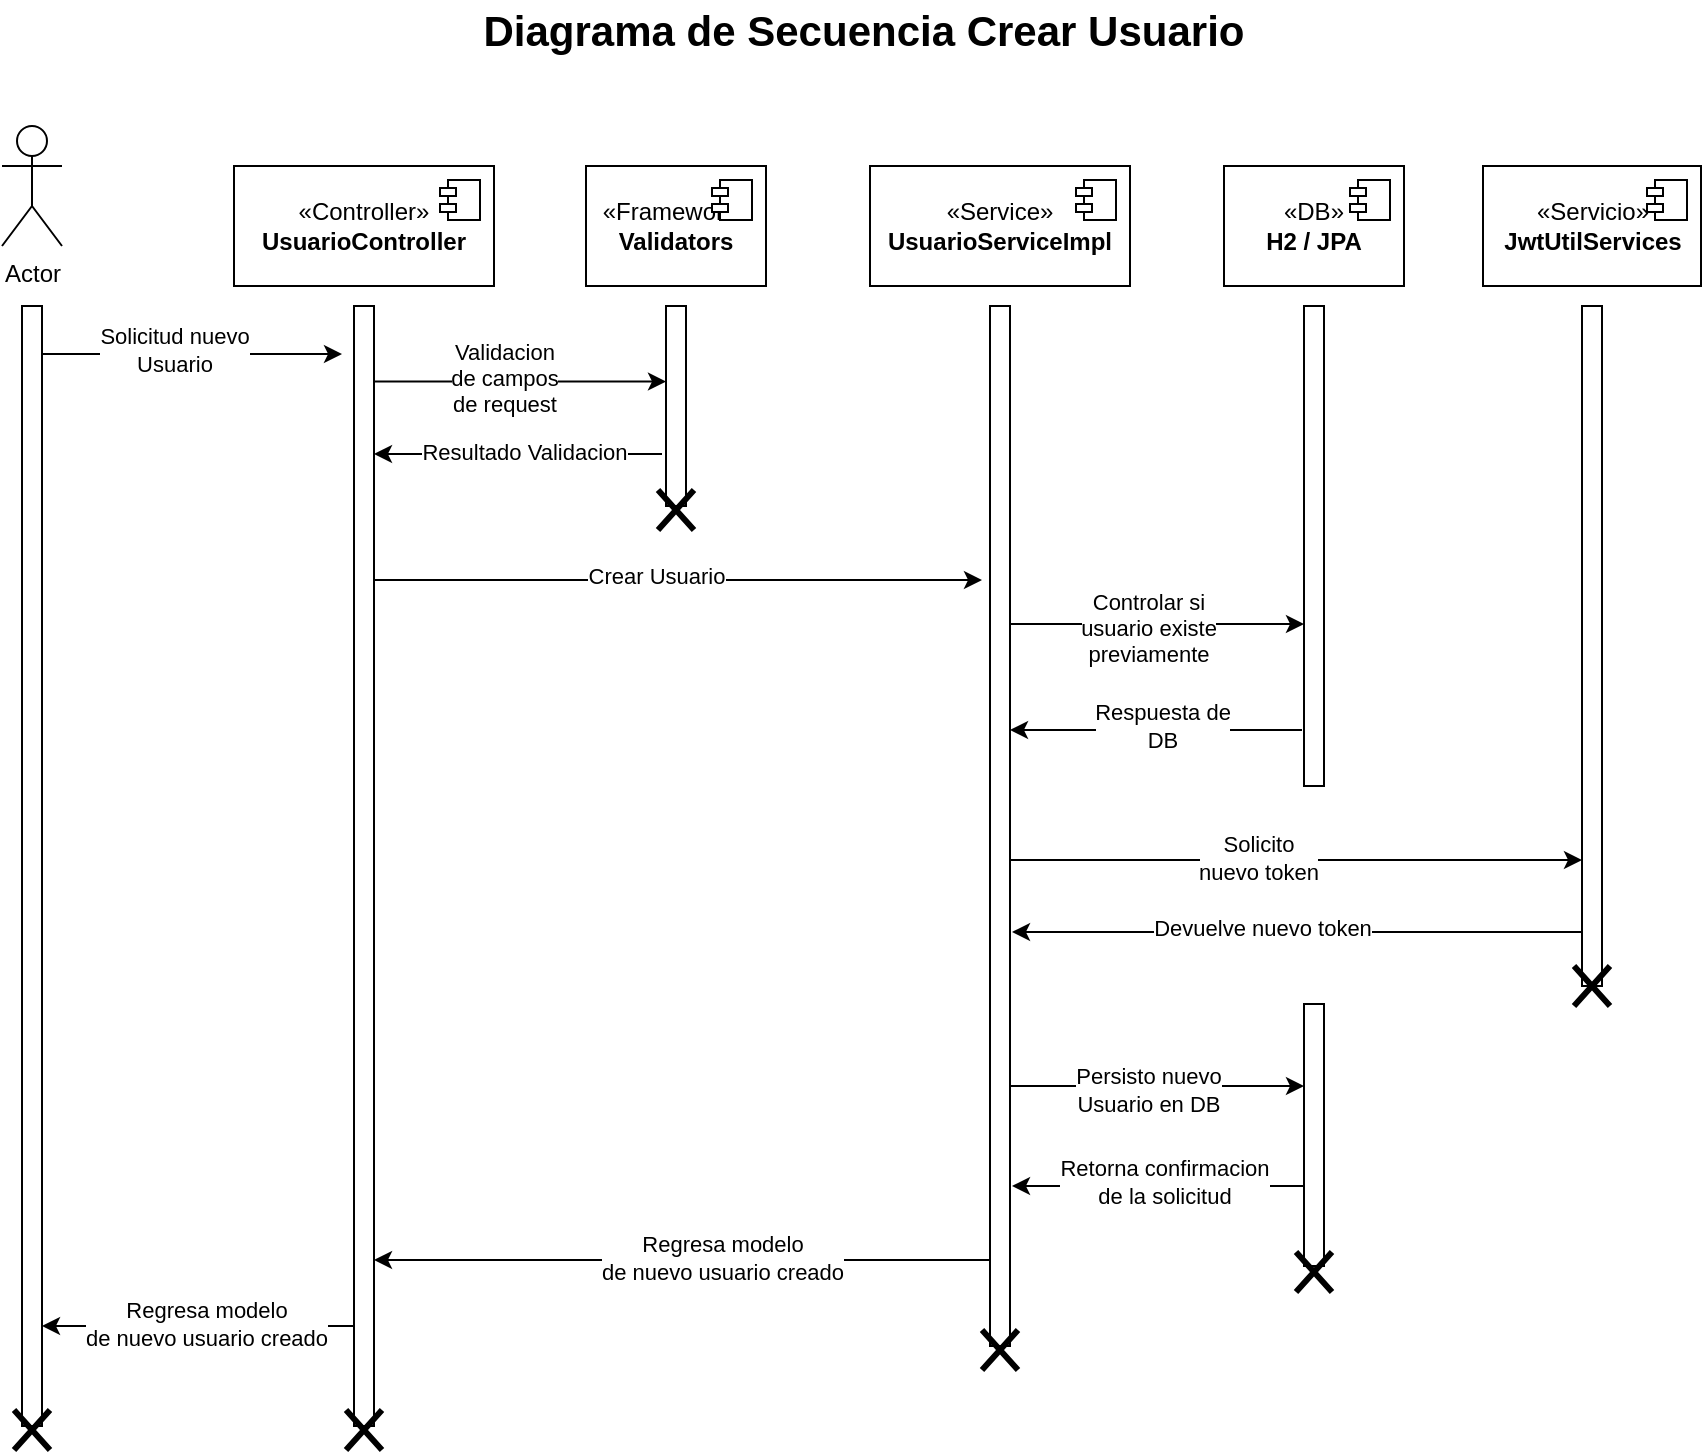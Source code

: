 <mxfile version="21.3.2" type="device">
  <diagram name="Página-1" id="7LPot5LNF6sSoqkXqpwD">
    <mxGraphModel dx="2390" dy="1243" grid="1" gridSize="10" guides="1" tooltips="1" connect="1" arrows="1" fold="1" page="1" pageScale="1" pageWidth="827" pageHeight="1169" math="0" shadow="0">
      <root>
        <mxCell id="0" />
        <mxCell id="1" parent="0" />
        <mxCell id="EFKtEG06dirfnmwWEddL-14" value="" style="html=1;points=[];perimeter=orthogonalPerimeter;outlineConnect=0;targetShapes=umlLifeline;portConstraint=eastwest;newEdgeStyle={&quot;edgeStyle&quot;:&quot;elbowEdgeStyle&quot;,&quot;elbow&quot;:&quot;vertical&quot;,&quot;curved&quot;:0,&quot;rounded&quot;:0};" vertex="1" parent="1">
          <mxGeometry x="93" y="174" width="10" height="560" as="geometry" />
        </mxCell>
        <mxCell id="EFKtEG06dirfnmwWEddL-15" value="Actor" style="shape=umlActor;verticalLabelPosition=bottom;verticalAlign=top;html=1;" vertex="1" parent="1">
          <mxGeometry x="83" y="84" width="30" height="60" as="geometry" />
        </mxCell>
        <mxCell id="EFKtEG06dirfnmwWEddL-16" value="" style="html=1;points=[];perimeter=orthogonalPerimeter;outlineConnect=0;targetShapes=umlLifeline;portConstraint=eastwest;newEdgeStyle={&quot;edgeStyle&quot;:&quot;elbowEdgeStyle&quot;,&quot;elbow&quot;:&quot;vertical&quot;,&quot;curved&quot;:0,&quot;rounded&quot;:0};" vertex="1" parent="1">
          <mxGeometry x="259" y="174" width="10" height="560" as="geometry" />
        </mxCell>
        <mxCell id="EFKtEG06dirfnmwWEddL-17" value="" style="html=1;points=[];perimeter=orthogonalPerimeter;outlineConnect=0;targetShapes=umlLifeline;portConstraint=eastwest;newEdgeStyle={&quot;edgeStyle&quot;:&quot;elbowEdgeStyle&quot;,&quot;elbow&quot;:&quot;vertical&quot;,&quot;curved&quot;:0,&quot;rounded&quot;:0};" vertex="1" parent="1">
          <mxGeometry x="577" y="174" width="10" height="520" as="geometry" />
        </mxCell>
        <mxCell id="EFKtEG06dirfnmwWEddL-18" value="" style="html=1;points=[];perimeter=orthogonalPerimeter;outlineConnect=0;targetShapes=umlLifeline;portConstraint=eastwest;newEdgeStyle={&quot;edgeStyle&quot;:&quot;elbowEdgeStyle&quot;,&quot;elbow&quot;:&quot;vertical&quot;,&quot;curved&quot;:0,&quot;rounded&quot;:0};" vertex="1" parent="1">
          <mxGeometry x="734" y="174" width="10" height="240" as="geometry" />
        </mxCell>
        <mxCell id="EFKtEG06dirfnmwWEddL-19" value="" style="html=1;points=[];perimeter=orthogonalPerimeter;outlineConnect=0;targetShapes=umlLifeline;portConstraint=eastwest;newEdgeStyle={&quot;edgeStyle&quot;:&quot;elbowEdgeStyle&quot;,&quot;elbow&quot;:&quot;vertical&quot;,&quot;curved&quot;:0,&quot;rounded&quot;:0};" vertex="1" parent="1">
          <mxGeometry x="734" y="523" width="10" height="131" as="geometry" />
        </mxCell>
        <mxCell id="EFKtEG06dirfnmwWEddL-22" value="&lt;div&gt;«Controller»&lt;b&gt;&lt;br&gt;&lt;/b&gt;&lt;/div&gt;&lt;div&gt;&lt;b&gt;UsuarioController&lt;/b&gt;&lt;/div&gt;" style="html=1;dropTarget=0;whiteSpace=wrap;" vertex="1" parent="1">
          <mxGeometry x="199" y="104" width="130" height="60" as="geometry" />
        </mxCell>
        <mxCell id="EFKtEG06dirfnmwWEddL-23" value="" style="shape=module;jettyWidth=8;jettyHeight=4;" vertex="1" parent="EFKtEG06dirfnmwWEddL-22">
          <mxGeometry x="1" width="20" height="20" relative="1" as="geometry">
            <mxPoint x="-27" y="7" as="offset" />
          </mxGeometry>
        </mxCell>
        <mxCell id="EFKtEG06dirfnmwWEddL-24" value="&lt;div&gt;«Service»&lt;b&gt;&lt;br&gt;&lt;/b&gt;&lt;/div&gt;&lt;div&gt;&lt;b&gt;UsuarioServiceImpl&lt;/b&gt;&lt;/div&gt;" style="html=1;dropTarget=0;whiteSpace=wrap;" vertex="1" parent="1">
          <mxGeometry x="517" y="104" width="130" height="60" as="geometry" />
        </mxCell>
        <mxCell id="EFKtEG06dirfnmwWEddL-25" value="" style="shape=module;jettyWidth=8;jettyHeight=4;" vertex="1" parent="EFKtEG06dirfnmwWEddL-24">
          <mxGeometry x="1" width="20" height="20" relative="1" as="geometry">
            <mxPoint x="-27" y="7" as="offset" />
          </mxGeometry>
        </mxCell>
        <mxCell id="EFKtEG06dirfnmwWEddL-26" value="&lt;div&gt;«DB»&lt;b&gt;&lt;br&gt;&lt;/b&gt;&lt;/div&gt;&lt;div&gt;&lt;b&gt;H2 / JPA&lt;br&gt;&lt;/b&gt;&lt;/div&gt;" style="html=1;dropTarget=0;whiteSpace=wrap;" vertex="1" parent="1">
          <mxGeometry x="694" y="104" width="90" height="60" as="geometry" />
        </mxCell>
        <mxCell id="EFKtEG06dirfnmwWEddL-27" value="" style="shape=module;jettyWidth=8;jettyHeight=4;" vertex="1" parent="EFKtEG06dirfnmwWEddL-26">
          <mxGeometry x="1" width="20" height="20" relative="1" as="geometry">
            <mxPoint x="-27" y="7" as="offset" />
          </mxGeometry>
        </mxCell>
        <mxCell id="EFKtEG06dirfnmwWEddL-30" value="" style="endArrow=classic;html=1;rounded=0;" edge="1" parent="1">
          <mxGeometry width="50" height="50" relative="1" as="geometry">
            <mxPoint x="103" y="198" as="sourcePoint" />
            <mxPoint x="253" y="198" as="targetPoint" />
          </mxGeometry>
        </mxCell>
        <mxCell id="EFKtEG06dirfnmwWEddL-31" value="&lt;div&gt;Solicitud nuevo &lt;br&gt;&lt;/div&gt;&lt;div&gt;Usuario&lt;/div&gt;" style="edgeLabel;html=1;align=center;verticalAlign=middle;resizable=0;points=[];" vertex="1" connectable="0" parent="EFKtEG06dirfnmwWEddL-30">
          <mxGeometry x="-0.212" y="2" relative="1" as="geometry">
            <mxPoint x="7" as="offset" />
          </mxGeometry>
        </mxCell>
        <mxCell id="EFKtEG06dirfnmwWEddL-32" value="" style="endArrow=classic;html=1;rounded=0;" edge="1" parent="1">
          <mxGeometry width="50" height="50" relative="1" as="geometry">
            <mxPoint x="269" y="211.75" as="sourcePoint" />
            <mxPoint x="415" y="211.75" as="targetPoint" />
          </mxGeometry>
        </mxCell>
        <mxCell id="EFKtEG06dirfnmwWEddL-33" value="&lt;div&gt;Validacion&lt;/div&gt;&lt;div&gt;de campos&lt;br&gt;&lt;/div&gt;&lt;div&gt;de request&lt;br&gt;&lt;/div&gt;" style="edgeLabel;html=1;align=center;verticalAlign=middle;resizable=0;points=[];" vertex="1" connectable="0" parent="EFKtEG06dirfnmwWEddL-32">
          <mxGeometry x="-0.212" y="2" relative="1" as="geometry">
            <mxPoint x="7" as="offset" />
          </mxGeometry>
        </mxCell>
        <mxCell id="EFKtEG06dirfnmwWEddL-34" value="" style="html=1;points=[];perimeter=orthogonalPerimeter;outlineConnect=0;targetShapes=umlLifeline;portConstraint=eastwest;newEdgeStyle={&quot;edgeStyle&quot;:&quot;elbowEdgeStyle&quot;,&quot;elbow&quot;:&quot;vertical&quot;,&quot;curved&quot;:0,&quot;rounded&quot;:0};" vertex="1" parent="1">
          <mxGeometry x="415" y="174" width="10" height="100" as="geometry" />
        </mxCell>
        <mxCell id="EFKtEG06dirfnmwWEddL-35" value="&lt;div&gt;«Framework»&lt;b&gt;&lt;br&gt;&lt;/b&gt;&lt;/div&gt;&lt;div&gt;&lt;b&gt;Validators&lt;/b&gt;&lt;/div&gt;" style="html=1;dropTarget=0;whiteSpace=wrap;" vertex="1" parent="1">
          <mxGeometry x="375" y="104" width="90" height="60" as="geometry" />
        </mxCell>
        <mxCell id="EFKtEG06dirfnmwWEddL-36" value="" style="shape=module;jettyWidth=8;jettyHeight=4;" vertex="1" parent="EFKtEG06dirfnmwWEddL-35">
          <mxGeometry x="1" width="20" height="20" relative="1" as="geometry">
            <mxPoint x="-27" y="7" as="offset" />
          </mxGeometry>
        </mxCell>
        <mxCell id="EFKtEG06dirfnmwWEddL-37" value="" style="shape=umlDestroy;whiteSpace=wrap;html=1;strokeWidth=3;targetShapes=umlLifeline;" vertex="1" parent="1">
          <mxGeometry x="411" y="266" width="18" height="20" as="geometry" />
        </mxCell>
        <mxCell id="EFKtEG06dirfnmwWEddL-38" value="" style="endArrow=classic;html=1;rounded=0;" edge="1" parent="1">
          <mxGeometry width="50" height="50" relative="1" as="geometry">
            <mxPoint x="413" y="248" as="sourcePoint" />
            <mxPoint x="269" y="248" as="targetPoint" />
          </mxGeometry>
        </mxCell>
        <mxCell id="EFKtEG06dirfnmwWEddL-39" value="Resultado Validacion" style="edgeLabel;html=1;align=center;verticalAlign=middle;resizable=0;points=[];" vertex="1" connectable="0" parent="EFKtEG06dirfnmwWEddL-38">
          <mxGeometry x="-0.212" y="2" relative="1" as="geometry">
            <mxPoint x="-13" y="-3" as="offset" />
          </mxGeometry>
        </mxCell>
        <mxCell id="EFKtEG06dirfnmwWEddL-40" value="" style="html=1;points=[];perimeter=orthogonalPerimeter;outlineConnect=0;targetShapes=umlLifeline;portConstraint=eastwest;newEdgeStyle={&quot;edgeStyle&quot;:&quot;elbowEdgeStyle&quot;,&quot;elbow&quot;:&quot;vertical&quot;,&quot;curved&quot;:0,&quot;rounded&quot;:0};" vertex="1" parent="1">
          <mxGeometry x="873" y="174" width="10" height="340" as="geometry" />
        </mxCell>
        <mxCell id="EFKtEG06dirfnmwWEddL-42" value="&lt;div&gt;«Servicio»&lt;b&gt;&lt;br&gt;&lt;/b&gt;&lt;/div&gt;&lt;div&gt;&lt;b&gt;JwtUtilServices&lt;br&gt;&lt;/b&gt;&lt;/div&gt;" style="html=1;dropTarget=0;whiteSpace=wrap;" vertex="1" parent="1">
          <mxGeometry x="823.5" y="104" width="109" height="60" as="geometry" />
        </mxCell>
        <mxCell id="EFKtEG06dirfnmwWEddL-43" value="" style="shape=module;jettyWidth=8;jettyHeight=4;" vertex="1" parent="EFKtEG06dirfnmwWEddL-42">
          <mxGeometry x="1" width="20" height="20" relative="1" as="geometry">
            <mxPoint x="-27" y="7" as="offset" />
          </mxGeometry>
        </mxCell>
        <mxCell id="EFKtEG06dirfnmwWEddL-44" value="" style="endArrow=classic;html=1;rounded=0;" edge="1" parent="1">
          <mxGeometry width="50" height="50" relative="1" as="geometry">
            <mxPoint x="269" y="311" as="sourcePoint" />
            <mxPoint x="573" y="311" as="targetPoint" />
          </mxGeometry>
        </mxCell>
        <mxCell id="EFKtEG06dirfnmwWEddL-45" value="Crear Usuario" style="edgeLabel;html=1;align=center;verticalAlign=middle;resizable=0;points=[];" vertex="1" connectable="0" parent="EFKtEG06dirfnmwWEddL-44">
          <mxGeometry x="-0.212" y="2" relative="1" as="geometry">
            <mxPoint x="21" as="offset" />
          </mxGeometry>
        </mxCell>
        <mxCell id="EFKtEG06dirfnmwWEddL-46" value="" style="endArrow=classic;html=1;rounded=0;" edge="1" parent="1">
          <mxGeometry width="50" height="50" relative="1" as="geometry">
            <mxPoint x="587" y="333" as="sourcePoint" />
            <mxPoint x="734" y="333" as="targetPoint" />
          </mxGeometry>
        </mxCell>
        <mxCell id="EFKtEG06dirfnmwWEddL-47" value="&lt;div&gt;Controlar si &lt;br&gt;&lt;/div&gt;&lt;div&gt;usuario existe&lt;/div&gt;&lt;div&gt;previamente&lt;br&gt;&lt;/div&gt;" style="edgeLabel;html=1;align=center;verticalAlign=middle;resizable=0;points=[];" vertex="1" connectable="0" parent="EFKtEG06dirfnmwWEddL-46">
          <mxGeometry x="-0.212" y="2" relative="1" as="geometry">
            <mxPoint x="11" y="4" as="offset" />
          </mxGeometry>
        </mxCell>
        <mxCell id="EFKtEG06dirfnmwWEddL-48" value="" style="endArrow=classic;html=1;rounded=0;" edge="1" parent="1">
          <mxGeometry width="50" height="50" relative="1" as="geometry">
            <mxPoint x="733" y="386" as="sourcePoint" />
            <mxPoint x="587" y="386" as="targetPoint" />
          </mxGeometry>
        </mxCell>
        <mxCell id="EFKtEG06dirfnmwWEddL-49" value="&lt;div&gt;Respuesta de &lt;br&gt;&lt;/div&gt;&lt;div&gt;DB&lt;br&gt;&lt;/div&gt;" style="edgeLabel;html=1;align=center;verticalAlign=middle;resizable=0;points=[];" vertex="1" connectable="0" parent="EFKtEG06dirfnmwWEddL-48">
          <mxGeometry x="-0.212" y="2" relative="1" as="geometry">
            <mxPoint x="-13" y="-4" as="offset" />
          </mxGeometry>
        </mxCell>
        <mxCell id="EFKtEG06dirfnmwWEddL-50" value="" style="endArrow=classic;html=1;rounded=0;" edge="1" parent="1" target="EFKtEG06dirfnmwWEddL-40">
          <mxGeometry width="50" height="50" relative="1" as="geometry">
            <mxPoint x="587" y="451" as="sourcePoint" />
            <mxPoint x="870" y="450" as="targetPoint" />
          </mxGeometry>
        </mxCell>
        <mxCell id="EFKtEG06dirfnmwWEddL-51" value="&lt;div&gt;Solicito &lt;br&gt;&lt;/div&gt;&lt;div&gt;nuevo token&lt;/div&gt;" style="edgeLabel;html=1;align=center;verticalAlign=middle;resizable=0;points=[];" vertex="1" connectable="0" parent="EFKtEG06dirfnmwWEddL-50">
          <mxGeometry x="-0.212" y="2" relative="1" as="geometry">
            <mxPoint x="11" y="1" as="offset" />
          </mxGeometry>
        </mxCell>
        <mxCell id="EFKtEG06dirfnmwWEddL-52" value="" style="endArrow=classic;html=1;rounded=0;" edge="1" parent="1" source="EFKtEG06dirfnmwWEddL-40">
          <mxGeometry width="50" height="50" relative="1" as="geometry">
            <mxPoint x="892" y="487" as="sourcePoint" />
            <mxPoint x="588" y="487" as="targetPoint" />
          </mxGeometry>
        </mxCell>
        <mxCell id="EFKtEG06dirfnmwWEddL-53" value="Devuelve nuevo token" style="edgeLabel;html=1;align=center;verticalAlign=middle;resizable=0;points=[];" vertex="1" connectable="0" parent="EFKtEG06dirfnmwWEddL-52">
          <mxGeometry x="-0.212" y="2" relative="1" as="geometry">
            <mxPoint x="-48" y="-4" as="offset" />
          </mxGeometry>
        </mxCell>
        <mxCell id="EFKtEG06dirfnmwWEddL-54" value="" style="endArrow=classic;html=1;rounded=0;" edge="1" parent="1">
          <mxGeometry width="50" height="50" relative="1" as="geometry">
            <mxPoint x="587" y="564" as="sourcePoint" />
            <mxPoint x="734" y="564" as="targetPoint" />
          </mxGeometry>
        </mxCell>
        <mxCell id="EFKtEG06dirfnmwWEddL-55" value="&lt;div&gt;Persisto nuevo&lt;/div&gt;&lt;div&gt;Usuario en DB&lt;br&gt;&lt;/div&gt;" style="edgeLabel;html=1;align=center;verticalAlign=middle;resizable=0;points=[];" vertex="1" connectable="0" parent="EFKtEG06dirfnmwWEddL-54">
          <mxGeometry x="-0.212" y="2" relative="1" as="geometry">
            <mxPoint x="11" y="4" as="offset" />
          </mxGeometry>
        </mxCell>
        <mxCell id="EFKtEG06dirfnmwWEddL-56" value="" style="endArrow=classic;html=1;rounded=0;" edge="1" parent="1">
          <mxGeometry width="50" height="50" relative="1" as="geometry">
            <mxPoint x="734" y="614" as="sourcePoint" />
            <mxPoint x="588" y="614" as="targetPoint" />
          </mxGeometry>
        </mxCell>
        <mxCell id="EFKtEG06dirfnmwWEddL-57" value="&lt;div&gt;Retorna confirmacion &lt;br&gt;&lt;/div&gt;&lt;div&gt;de la solicitud&lt;/div&gt;" style="edgeLabel;html=1;align=center;verticalAlign=middle;resizable=0;points=[];" vertex="1" connectable="0" parent="EFKtEG06dirfnmwWEddL-56">
          <mxGeometry x="-0.212" y="2" relative="1" as="geometry">
            <mxPoint x="-13" y="-4" as="offset" />
          </mxGeometry>
        </mxCell>
        <mxCell id="EFKtEG06dirfnmwWEddL-58" value="" style="shape=umlDestroy;whiteSpace=wrap;html=1;strokeWidth=3;targetShapes=umlLifeline;" vertex="1" parent="1">
          <mxGeometry x="730" y="647" width="18" height="20" as="geometry" />
        </mxCell>
        <mxCell id="EFKtEG06dirfnmwWEddL-59" value="" style="endArrow=classic;html=1;rounded=0;" edge="1" parent="1">
          <mxGeometry width="50" height="50" relative="1" as="geometry">
            <mxPoint x="577" y="651" as="sourcePoint" />
            <mxPoint x="269" y="651" as="targetPoint" />
          </mxGeometry>
        </mxCell>
        <mxCell id="EFKtEG06dirfnmwWEddL-60" value="&lt;div&gt;Regresa modelo&lt;/div&gt;&lt;div&gt;de nuevo usuario creado&lt;br&gt;&lt;/div&gt;" style="edgeLabel;html=1;align=center;verticalAlign=middle;resizable=0;points=[];" vertex="1" connectable="0" parent="EFKtEG06dirfnmwWEddL-59">
          <mxGeometry x="-0.212" y="2" relative="1" as="geometry">
            <mxPoint x="-13" y="-3" as="offset" />
          </mxGeometry>
        </mxCell>
        <mxCell id="EFKtEG06dirfnmwWEddL-61" value="" style="shape=umlDestroy;whiteSpace=wrap;html=1;strokeWidth=3;targetShapes=umlLifeline;" vertex="1" parent="1">
          <mxGeometry x="573" y="686" width="18" height="20" as="geometry" />
        </mxCell>
        <mxCell id="EFKtEG06dirfnmwWEddL-63" value="" style="endArrow=classic;html=1;rounded=0;" edge="1" parent="1" source="EFKtEG06dirfnmwWEddL-16">
          <mxGeometry width="50" height="50" relative="1" as="geometry">
            <mxPoint x="253" y="684" as="sourcePoint" />
            <mxPoint x="103" y="684" as="targetPoint" />
          </mxGeometry>
        </mxCell>
        <mxCell id="EFKtEG06dirfnmwWEddL-64" value="&lt;div&gt;Regresa modelo&lt;/div&gt;&lt;div&gt;de nuevo usuario creado&lt;br&gt;&lt;/div&gt;" style="edgeLabel;html=1;align=center;verticalAlign=middle;resizable=0;points=[];" vertex="1" connectable="0" parent="EFKtEG06dirfnmwWEddL-63">
          <mxGeometry x="-0.212" y="2" relative="1" as="geometry">
            <mxPoint x="-13" y="-3" as="offset" />
          </mxGeometry>
        </mxCell>
        <mxCell id="EFKtEG06dirfnmwWEddL-65" value="" style="shape=umlDestroy;whiteSpace=wrap;html=1;strokeWidth=3;targetShapes=umlLifeline;" vertex="1" parent="1">
          <mxGeometry x="255" y="726" width="18" height="20" as="geometry" />
        </mxCell>
        <mxCell id="EFKtEG06dirfnmwWEddL-66" value="" style="shape=umlDestroy;whiteSpace=wrap;html=1;strokeWidth=3;targetShapes=umlLifeline;" vertex="1" parent="1">
          <mxGeometry x="89" y="726" width="18" height="20" as="geometry" />
        </mxCell>
        <mxCell id="EFKtEG06dirfnmwWEddL-67" value="" style="shape=umlDestroy;whiteSpace=wrap;html=1;strokeWidth=3;targetShapes=umlLifeline;" vertex="1" parent="1">
          <mxGeometry x="869" y="504" width="18" height="20" as="geometry" />
        </mxCell>
        <mxCell id="EFKtEG06dirfnmwWEddL-68" value="&lt;font style=&quot;font-size: 21px;&quot;&gt;&lt;b&gt;Diagrama de Secuencia Crear Usuario&lt;/b&gt;&lt;/font&gt;" style="text;html=1;strokeColor=none;fillColor=none;align=center;verticalAlign=middle;whiteSpace=wrap;rounded=0;" vertex="1" parent="1">
          <mxGeometry x="290" y="21" width="448" height="30" as="geometry" />
        </mxCell>
      </root>
    </mxGraphModel>
  </diagram>
</mxfile>
